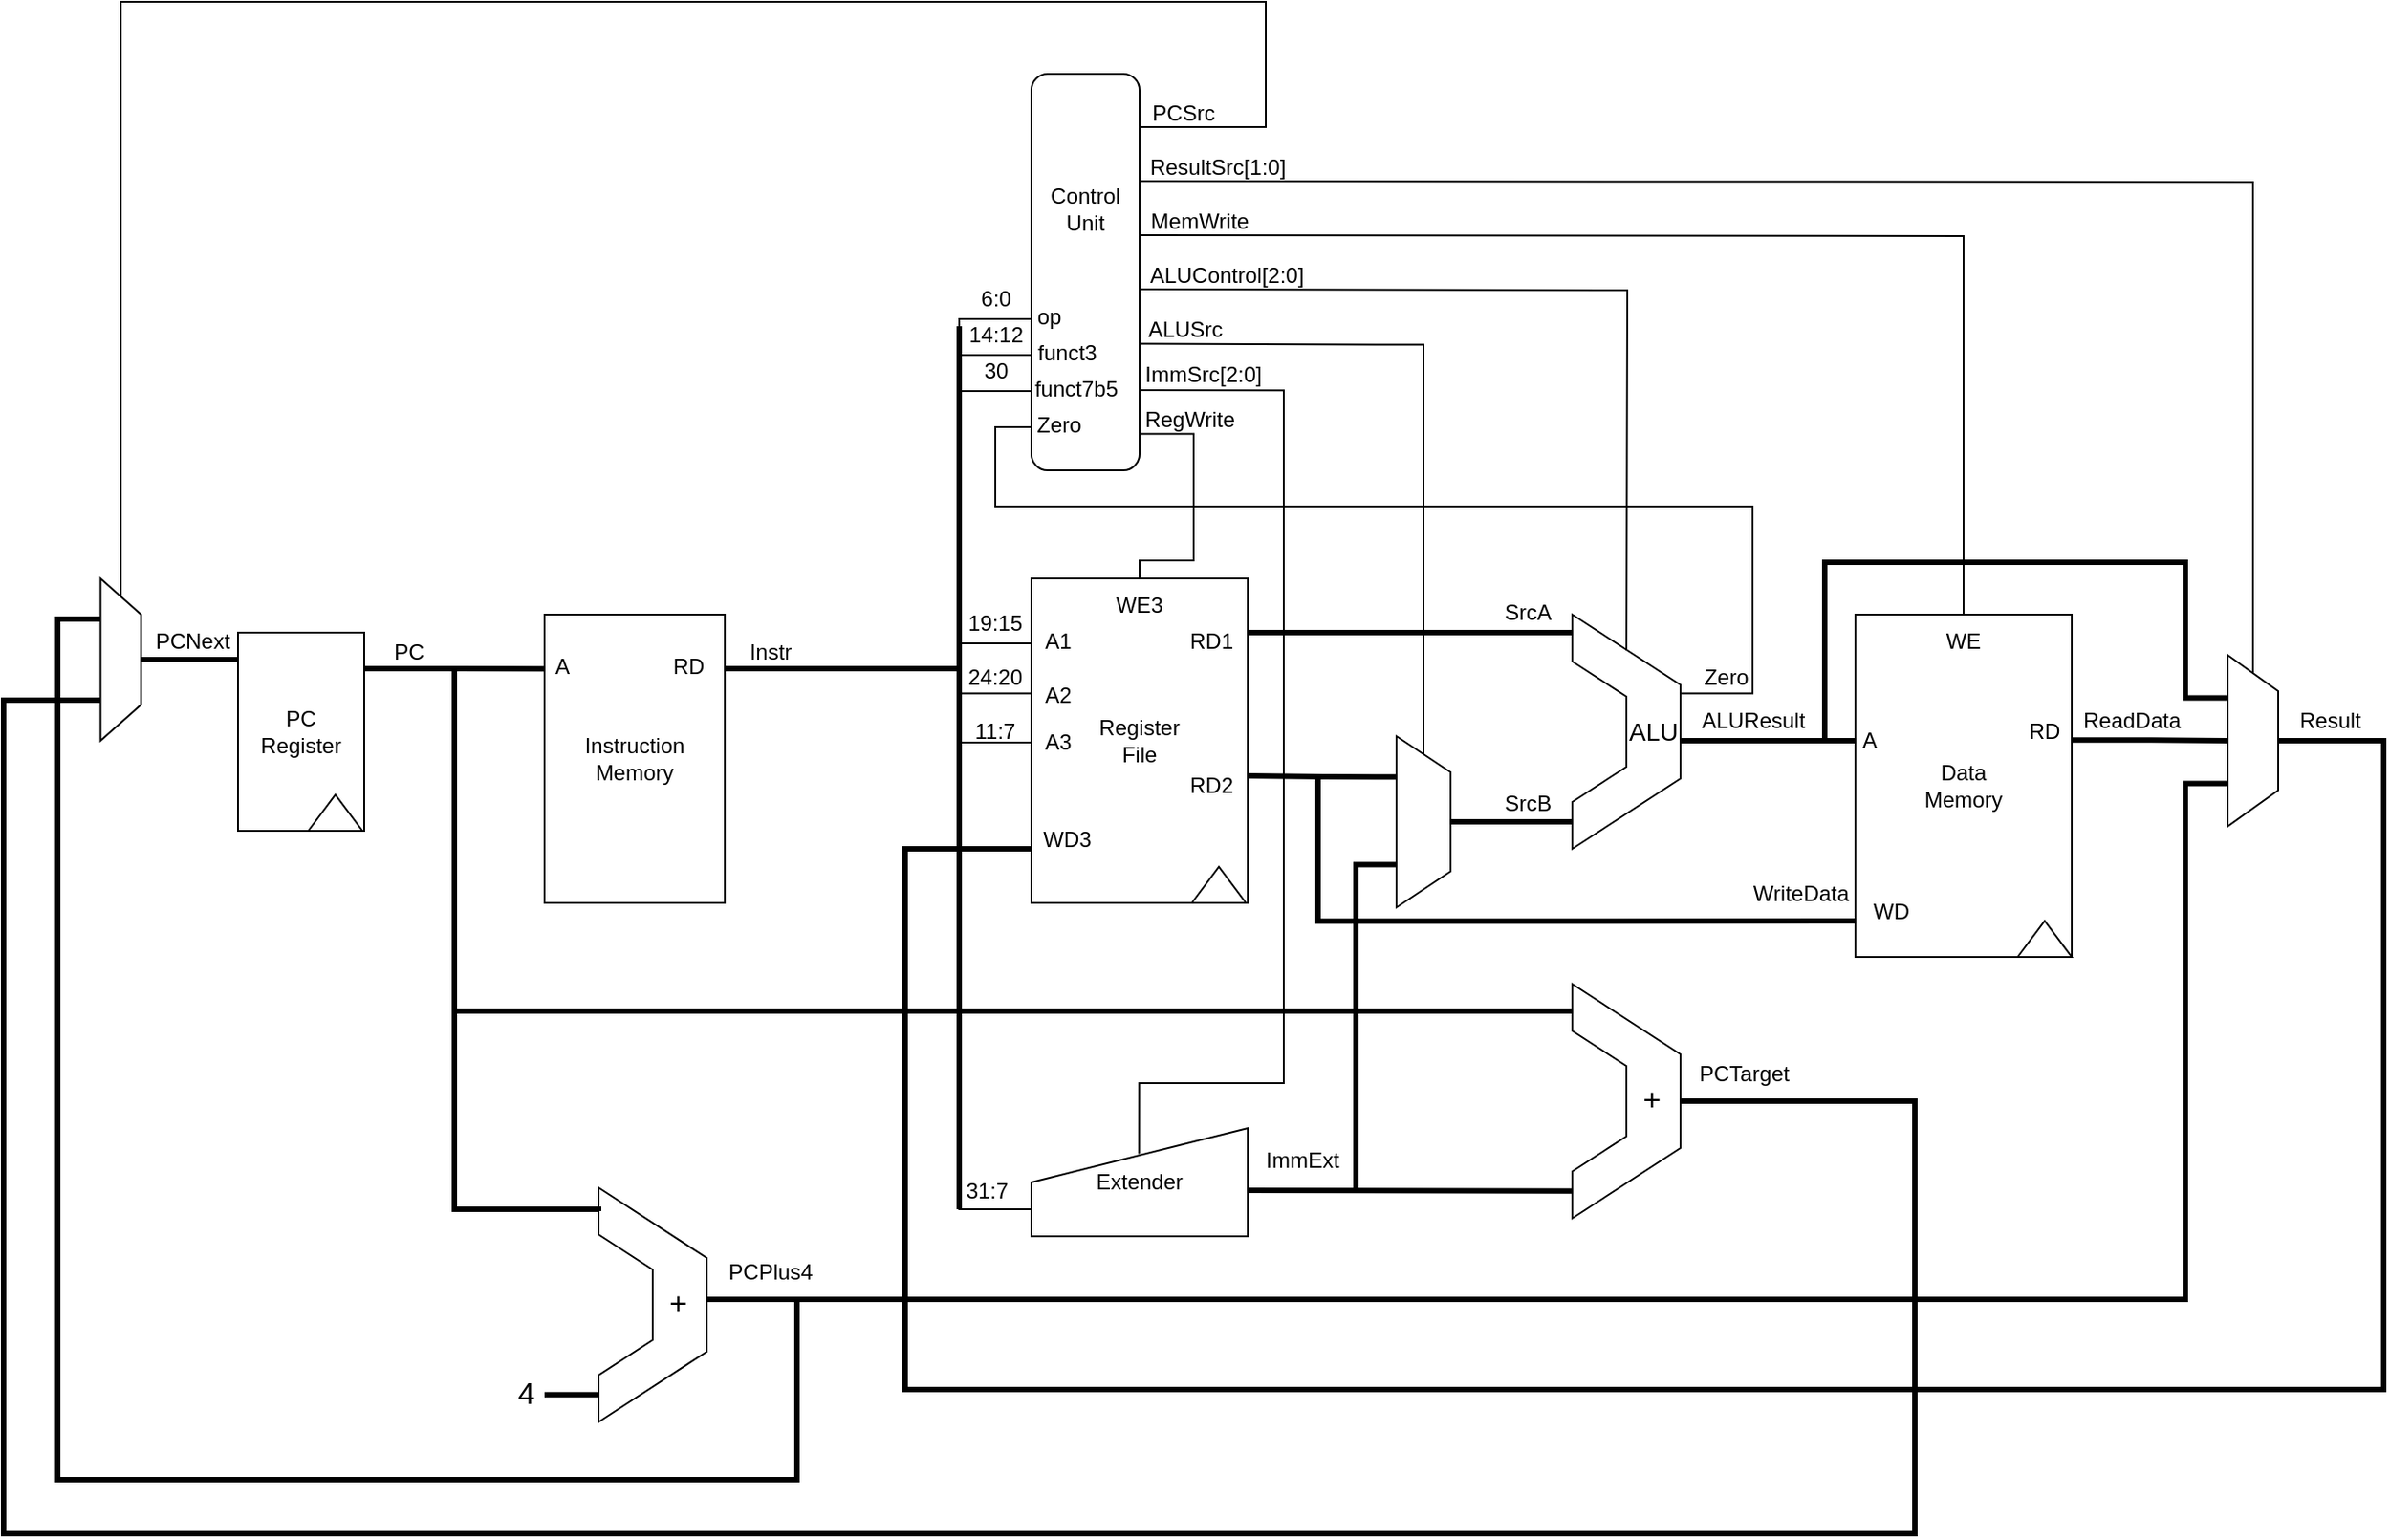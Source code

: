 <mxfile version="22.1.18" type="device">
  <diagram name="Page-1" id="-d8JDkyyJbdP6G4lQLtd">
    <mxGraphModel dx="3561" dy="2549" grid="1" gridSize="10" guides="1" tooltips="1" connect="1" arrows="1" fold="1" page="1" pageScale="1" pageWidth="827" pageHeight="1169" math="0" shadow="0">
      <root>
        <mxCell id="0" />
        <mxCell id="1" parent="0" />
        <mxCell id="pqKyCdqcijLwKparUM79-2" value="Instruction&lt;br style=&quot;border-color: var(--border-color);&quot;&gt;Memory" style="rounded=0;whiteSpace=wrap;html=1;movable=1;resizable=1;rotatable=1;deletable=1;editable=1;locked=0;connectable=1;" parent="1" vertex="1">
          <mxGeometry x="120" y="250" width="100" height="160" as="geometry" />
        </mxCell>
        <mxCell id="pqKyCdqcijLwKparUM79-3" value="Register&lt;br&gt;File" style="rounded=0;whiteSpace=wrap;html=1;" parent="1" vertex="1">
          <mxGeometry x="390" y="230" width="120" height="180" as="geometry" />
        </mxCell>
        <mxCell id="pqKyCdqcijLwKparUM79-6" value="Extender" style="shape=manualInput;whiteSpace=wrap;html=1;" parent="1" vertex="1">
          <mxGeometry x="390" y="535" width="120" height="60" as="geometry" />
        </mxCell>
        <mxCell id="pqKyCdqcijLwKparUM79-14" value="&lt;font style=&quot;font-size: 17px;&quot;&gt;&amp;nbsp; &amp;nbsp; &amp;nbsp; +&lt;/font&gt;" style="shape=stencil(tZXRjoIwEEW/pq+bQsPq6wb1PyqOS2NtSdvV3b93oGCs0I0IJISkc7mHIb1DCcttySsgKS0J25A0TSjFO66vT2tuKyicL164EXwvwSvWGX2Cqzi4liFUCUa4WmVbQr/wmfpieaGVQojQygbKg44wLhR66a+Hta//C1YV8s/gwLRNNtXd68yPbAFqskSnIbPre95OZ6KGvSaL7NQ81ORNJsuxEgsxy/e8OH0b/aMOfVdUO2oDA8JdFlL6AYt9YMXruesJnXzWF/h/moawnVsK9eC+/wxaP5sKWI0FPGWMTvOvx9qz0P+ZTfOzsf7Q/sL+FVLbaHKwHgkPHguDmWs8vcQ2VX+ONIUb);whiteSpace=wrap;html=1;" parent="1" vertex="1">
          <mxGeometry x="150" y="568" width="60" height="130" as="geometry" />
        </mxCell>
        <mxCell id="pqKyCdqcijLwKparUM79-19" value="" style="group" parent="1" vertex="1" connectable="0">
          <mxGeometry x="-50" y="260" width="70" height="120" as="geometry" />
        </mxCell>
        <mxCell id="pqKyCdqcijLwKparUM79-4" value="PC&lt;br&gt;Register" style="rounded=0;whiteSpace=wrap;html=1;movable=1;resizable=1;rotatable=1;deletable=1;editable=1;locked=0;connectable=1;" parent="pqKyCdqcijLwKparUM79-19" vertex="1">
          <mxGeometry width="70" height="110" as="geometry" />
        </mxCell>
        <mxCell id="6ZzgKOErrP5oYCzK0KQO-4" value="" style="triangle;whiteSpace=wrap;html=1;rotation=-90;" parent="pqKyCdqcijLwKparUM79-19" vertex="1">
          <mxGeometry x="44" y="85" width="20" height="30" as="geometry" />
        </mxCell>
        <mxCell id="pqKyCdqcijLwKparUM79-21" value="" style="edgeStyle=segmentEdgeStyle;endArrow=none;html=1;curved=0;rounded=0;endSize=8;startSize=8;endFill=0;strokeWidth=3;entryX=0;entryY=0.1;entryDx=0;entryDy=0;entryPerimeter=0;" parent="1" target="pqKyCdqcijLwKparUM79-14" edge="1">
          <mxGeometry width="50" height="50" relative="1" as="geometry">
            <mxPoint x="20" y="280" as="sourcePoint" />
            <mxPoint x="140" y="460" as="targetPoint" />
            <Array as="points">
              <mxPoint x="20" y="280" />
              <mxPoint x="70" y="280" />
              <mxPoint x="70" y="580" />
              <mxPoint x="150" y="580" />
            </Array>
          </mxGeometry>
        </mxCell>
        <mxCell id="pqKyCdqcijLwKparUM79-23" value="&lt;font style=&quot;font-size: 17px;&quot;&gt;4&lt;/font&gt;" style="text;html=1;strokeColor=none;fillColor=none;align=center;verticalAlign=middle;whiteSpace=wrap;rounded=0;" parent="1" vertex="1">
          <mxGeometry x="80" y="668" width="60" height="30" as="geometry" />
        </mxCell>
        <mxCell id="pqKyCdqcijLwKparUM79-25" value="" style="edgeStyle=segmentEdgeStyle;endArrow=none;html=1;curved=0;rounded=0;endSize=8;startSize=8;endFill=0;strokeWidth=3;" parent="1" edge="1">
          <mxGeometry width="50" height="50" relative="1" as="geometry">
            <mxPoint x="120" y="682.86" as="sourcePoint" />
            <mxPoint x="150" y="682.86" as="targetPoint" />
            <Array as="points">
              <mxPoint x="150" y="682.86" />
            </Array>
          </mxGeometry>
        </mxCell>
        <mxCell id="pqKyCdqcijLwKparUM79-26" value="&lt;font style=&quot;font-size: 17px;&quot;&gt;&amp;nbsp; &amp;nbsp; &amp;nbsp; +&lt;/font&gt;" style="shape=stencil(tZXRjoIwEEW/pq+bQsPq6wb1PyqOS2NtSdvV3b93oGCs0I0IJISkc7mHIb1DCcttySsgKS0J25A0TSjFO66vT2tuKyicL164EXwvwSvWGX2Cqzi4liFUCUa4WmVbQr/wmfpieaGVQojQygbKg44wLhR66a+Hta//C1YV8s/gwLRNNtXd68yPbAFqskSnIbPre95OZ6KGvSaL7NQ81ORNJsuxEgsxy/e8OH0b/aMOfVdUO2oDA8JdFlL6AYt9YMXruesJnXzWF/h/moawnVsK9eC+/wxaP5sKWI0FPGWMTvOvx9qz0P+ZTfOzsf7Q/sL+FVLbaHKwHgkPHguDmWs8vcQ2VX+ONIUb);whiteSpace=wrap;html=1;" parent="1" vertex="1">
          <mxGeometry x="690" y="455" width="60" height="130" as="geometry" />
        </mxCell>
        <mxCell id="pqKyCdqcijLwKparUM79-27" value="" style="edgeStyle=segmentEdgeStyle;endArrow=none;html=1;curved=0;rounded=0;endSize=8;startSize=8;endFill=0;strokeWidth=3;exitX=1.003;exitY=0.575;exitDx=0;exitDy=0;exitPerimeter=0;" parent="1" source="pqKyCdqcijLwKparUM79-6" edge="1">
          <mxGeometry width="50" height="50" relative="1" as="geometry">
            <mxPoint x="660" y="569.86" as="sourcePoint" />
            <mxPoint x="690" y="569.86" as="targetPoint" />
            <Array as="points">
              <mxPoint x="690" y="570" />
            </Array>
          </mxGeometry>
        </mxCell>
        <mxCell id="pqKyCdqcijLwKparUM79-28" value="" style="html=1;rounded=0;edgeStyle=orthogonalEdgeStyle;strokeWidth=3;endArrow=none;endFill=0;" parent="1" edge="1">
          <mxGeometry width="100" relative="1" as="geometry">
            <mxPoint x="70" y="470" as="sourcePoint" />
            <mxPoint x="690" y="470" as="targetPoint" />
            <Array as="points">
              <mxPoint x="688" y="470" />
            </Array>
          </mxGeometry>
        </mxCell>
        <mxCell id="pqKyCdqcijLwKparUM79-29" value="ImmExt" style="text;html=1;align=center;verticalAlign=middle;resizable=0;points=[];autosize=1;strokeColor=none;fillColor=none;" parent="1" vertex="1">
          <mxGeometry x="510" y="538" width="60" height="30" as="geometry" />
        </mxCell>
        <mxCell id="pqKyCdqcijLwKparUM79-32" value="" style="edgeStyle=orthogonalEdgeStyle;rounded=0;orthogonalLoop=1;jettySize=auto;html=1;entryX=0;entryY=0.136;entryDx=0;entryDy=0;entryPerimeter=0;strokeWidth=3;endArrow=none;endFill=0;" parent="1" source="pqKyCdqcijLwKparUM79-31" target="pqKyCdqcijLwKparUM79-4" edge="1">
          <mxGeometry relative="1" as="geometry">
            <mxPoint x="-90" y="275" as="targetPoint" />
          </mxGeometry>
        </mxCell>
        <mxCell id="pqKyCdqcijLwKparUM79-31" value="" style="shape=trapezoid;perimeter=trapezoidPerimeter;whiteSpace=wrap;html=1;fixedSize=1;rotation=90;" parent="1" vertex="1">
          <mxGeometry x="-160" y="263.75" width="90" height="22.5" as="geometry" />
        </mxCell>
        <mxCell id="pqKyCdqcijLwKparUM79-33" value="" style="edgeStyle=segmentEdgeStyle;endArrow=none;html=1;curved=0;rounded=0;endSize=8;startSize=8;entryX=0.25;entryY=1;entryDx=0;entryDy=0;strokeWidth=3;endFill=0;" parent="1" source="pqKyCdqcijLwKparUM79-14" target="pqKyCdqcijLwKparUM79-31" edge="1">
          <mxGeometry width="50" height="50" relative="1" as="geometry">
            <mxPoint x="210" y="568" as="sourcePoint" />
            <mxPoint x="-220" y="420" as="targetPoint" />
            <Array as="points">
              <mxPoint x="260" y="630" />
              <mxPoint x="260" y="730" />
              <mxPoint x="-150" y="730" />
              <mxPoint x="-150" y="253" />
            </Array>
          </mxGeometry>
        </mxCell>
        <mxCell id="pqKyCdqcijLwKparUM79-34" value="" style="edgeStyle=segmentEdgeStyle;endArrow=none;html=1;curved=0;rounded=0;endSize=8;startSize=8;entryX=0.75;entryY=1;entryDx=0;entryDy=0;exitX=1;exitY=0.5;exitDx=0;exitDy=0;strokeWidth=3;endFill=0;" parent="1" source="pqKyCdqcijLwKparUM79-26" target="pqKyCdqcijLwKparUM79-31" edge="1">
          <mxGeometry width="50" height="50" relative="1" as="geometry">
            <mxPoint x="-240" y="700" as="sourcePoint" />
            <mxPoint x="-340" y="350" as="targetPoint" />
            <Array as="points">
              <mxPoint x="880" y="520" />
              <mxPoint x="880" y="760" />
              <mxPoint x="-180" y="760" />
              <mxPoint x="-180" y="298" />
            </Array>
          </mxGeometry>
        </mxCell>
        <mxCell id="pqKyCdqcijLwKparUM79-35" value="PCPlus4" style="text;html=1;align=center;verticalAlign=middle;resizable=0;points=[];autosize=1;strokeColor=none;fillColor=none;" parent="1" vertex="1">
          <mxGeometry x="210" y="600" width="70" height="30" as="geometry" />
        </mxCell>
        <mxCell id="pqKyCdqcijLwKparUM79-36" value="PCTarget" style="text;html=1;align=center;verticalAlign=middle;resizable=0;points=[];autosize=1;strokeColor=none;fillColor=none;" parent="1" vertex="1">
          <mxGeometry x="750" y="490" width="70" height="30" as="geometry" />
        </mxCell>
        <mxCell id="pqKyCdqcijLwKparUM79-37" value="&lt;font style=&quot;font-size: 14px;&quot;&gt;&amp;nbsp; &amp;nbsp; &amp;nbsp; &amp;nbsp; ALU&lt;/font&gt;" style="shape=stencil(tZXRjoIwEEW/pq+bQsPq6wb1PyqOS2NtSdvV3b93oGCs0I0IJISkc7mHIb1DCcttySsgKS0J25A0TSjFO66vT2tuKyicL164EXwvwSvWGX2Cqzi4liFUCUa4WmVbQr/wmfpieaGVQojQygbKg44wLhR66a+Hta//C1YV8s/gwLRNNtXd68yPbAFqskSnIbPre95OZ6KGvSaL7NQ81ORNJsuxEgsxy/e8OH0b/aMOfVdUO2oDA8JdFlL6AYt9YMXruesJnXzWF/h/moawnVsK9eC+/wxaP5sKWI0FPGWMTvOvx9qz0P+ZTfOzsf7Q/sL+FVLbaHKwHgkPHguDmWs8vcQ2VX+ONIUb);whiteSpace=wrap;html=1;movable=0;resizable=0;rotatable=0;deletable=0;editable=0;locked=1;connectable=0;" parent="1" vertex="1">
          <mxGeometry x="690" y="250" width="60" height="130" as="geometry" />
        </mxCell>
        <mxCell id="pqKyCdqcijLwKparUM79-38" value="" style="edgeStyle=segmentEdgeStyle;endArrow=none;html=1;curved=0;rounded=0;entryX=0;entryY=0.077;entryDx=0;entryDy=0;entryPerimeter=0;endFill=0;strokeWidth=3;" parent="1" target="pqKyCdqcijLwKparUM79-37" edge="1">
          <mxGeometry width="50" height="50" relative="1" as="geometry">
            <mxPoint x="510" y="260" as="sourcePoint" />
            <mxPoint x="680" y="260" as="targetPoint" />
          </mxGeometry>
        </mxCell>
        <mxCell id="pqKyCdqcijLwKparUM79-39" value="" style="shape=trapezoid;perimeter=trapezoidPerimeter;whiteSpace=wrap;html=1;fixedSize=1;rotation=90;" parent="1" vertex="1">
          <mxGeometry x="560" y="350" width="95" height="30" as="geometry" />
        </mxCell>
        <mxCell id="pqKyCdqcijLwKparUM79-41" value="" style="endArrow=none;html=1;rounded=0;edgeStyle=orthogonalEdgeStyle;entryX=0.238;entryY=1.014;entryDx=0;entryDy=0;entryPerimeter=0;endFill=0;strokeWidth=3;" parent="1" target="pqKyCdqcijLwKparUM79-39" edge="1">
          <mxGeometry width="50" height="50" relative="1" as="geometry">
            <mxPoint x="510" y="339.5" as="sourcePoint" />
            <mxPoint x="620" y="340" as="targetPoint" />
          </mxGeometry>
        </mxCell>
        <mxCell id="pqKyCdqcijLwKparUM79-43" value="" style="endArrow=none;html=1;rounded=0;edgeStyle=orthogonalEdgeStyle;exitX=0.5;exitY=0;exitDx=0;exitDy=0;strokeWidth=3;endFill=0;" parent="1" source="pqKyCdqcijLwKparUM79-39" edge="1">
          <mxGeometry width="50" height="50" relative="1" as="geometry">
            <mxPoint x="630" y="369.5" as="sourcePoint" />
            <mxPoint x="690" y="365" as="targetPoint" />
            <Array as="points">
              <mxPoint x="690" y="365" />
            </Array>
          </mxGeometry>
        </mxCell>
        <mxCell id="pqKyCdqcijLwKparUM79-44" value="SrcB" style="text;html=1;align=center;verticalAlign=middle;resizable=0;points=[];autosize=1;strokeColor=none;fillColor=none;" parent="1" vertex="1">
          <mxGeometry x="640" y="340" width="50" height="30" as="geometry" />
        </mxCell>
        <mxCell id="pqKyCdqcijLwKparUM79-45" value="SrcA" style="text;html=1;align=center;verticalAlign=middle;resizable=0;points=[];autosize=1;strokeColor=none;fillColor=none;" parent="1" vertex="1">
          <mxGeometry x="640" y="233.75" width="50" height="30" as="geometry" />
        </mxCell>
        <mxCell id="pqKyCdqcijLwKparUM79-46" value="Data&lt;br&gt;Memory" style="rounded=0;whiteSpace=wrap;html=1;" parent="1" vertex="1">
          <mxGeometry x="847" y="250" width="120" height="190" as="geometry" />
        </mxCell>
        <mxCell id="pqKyCdqcijLwKparUM79-48" value="" style="endArrow=none;html=1;rounded=0;edgeStyle=orthogonalEdgeStyle;entryX=0;entryY=0.895;entryDx=0;entryDy=0;entryPerimeter=0;strokeWidth=3;endFill=0;" parent="1" target="pqKyCdqcijLwKparUM79-46" edge="1">
          <mxGeometry width="50" height="50" relative="1" as="geometry">
            <mxPoint x="560" y="340" as="sourcePoint" />
            <mxPoint x="870" y="420" as="targetPoint" />
            <Array as="points">
              <mxPoint x="549" y="420" />
            </Array>
          </mxGeometry>
        </mxCell>
        <mxCell id="pqKyCdqcijLwKparUM79-49" value="WriteData" style="text;html=1;strokeColor=none;fillColor=none;align=center;verticalAlign=middle;whiteSpace=wrap;rounded=0;" parent="1" vertex="1">
          <mxGeometry x="787" y="390" width="60" height="30" as="geometry" />
        </mxCell>
        <mxCell id="pqKyCdqcijLwKparUM79-50" value="" style="endArrow=none;html=1;rounded=0;edgeStyle=orthogonalEdgeStyle;entryX=0.75;entryY=1;entryDx=0;entryDy=0;strokeWidth=3;endFill=0;" parent="1" target="pqKyCdqcijLwKparUM79-39" edge="1">
          <mxGeometry width="50" height="50" relative="1" as="geometry">
            <mxPoint x="570" y="570" as="sourcePoint" />
            <mxPoint x="570" y="390" as="targetPoint" />
            <Array as="points">
              <mxPoint x="570" y="389" />
            </Array>
          </mxGeometry>
        </mxCell>
        <mxCell id="pqKyCdqcijLwKparUM79-51" value="WD" style="text;html=1;strokeColor=none;fillColor=none;align=center;verticalAlign=middle;whiteSpace=wrap;rounded=0;" parent="1" vertex="1">
          <mxGeometry x="847" y="400" width="40" height="30" as="geometry" />
        </mxCell>
        <mxCell id="pqKyCdqcijLwKparUM79-52" value="" style="endArrow=none;html=1;rounded=0;edgeStyle=orthogonalEdgeStyle;strokeWidth=3;endFill=0;" parent="1" edge="1">
          <mxGeometry width="50" height="50" relative="1" as="geometry">
            <mxPoint x="750" y="320" as="sourcePoint" />
            <mxPoint x="847" y="320" as="targetPoint" />
            <Array as="points">
              <mxPoint x="840" y="320" />
              <mxPoint x="840" y="320" />
            </Array>
          </mxGeometry>
        </mxCell>
        <mxCell id="pqKyCdqcijLwKparUM79-53" value="ALUResult" style="text;html=1;align=center;verticalAlign=middle;resizable=0;points=[];autosize=1;strokeColor=none;fillColor=none;" parent="1" vertex="1">
          <mxGeometry x="750" y="293.75" width="80" height="30" as="geometry" />
        </mxCell>
        <mxCell id="pqKyCdqcijLwKparUM79-54" value="A" style="text;html=1;strokeColor=none;fillColor=none;align=center;verticalAlign=middle;whiteSpace=wrap;rounded=0;" parent="1" vertex="1">
          <mxGeometry x="840" y="305" width="30" height="30" as="geometry" />
        </mxCell>
        <mxCell id="pqKyCdqcijLwKparUM79-55" value="" style="triangle;whiteSpace=wrap;html=1;rotation=-90;" parent="1" vertex="1">
          <mxGeometry x="942" y="415" width="20" height="30" as="geometry" />
        </mxCell>
        <mxCell id="pqKyCdqcijLwKparUM79-56" value="" style="triangle;whiteSpace=wrap;html=1;rotation=-90;" parent="1" vertex="1">
          <mxGeometry x="484" y="385" width="20" height="30" as="geometry" />
        </mxCell>
        <mxCell id="pqKyCdqcijLwKparUM79-57" value="WE" style="text;html=1;strokeColor=none;fillColor=none;align=center;verticalAlign=middle;whiteSpace=wrap;rounded=0;" parent="1" vertex="1">
          <mxGeometry x="877" y="250" width="60" height="30" as="geometry" />
        </mxCell>
        <mxCell id="pqKyCdqcijLwKparUM79-58" value="RD" style="text;html=1;strokeColor=none;fillColor=none;align=center;verticalAlign=middle;whiteSpace=wrap;rounded=0;" parent="1" vertex="1">
          <mxGeometry x="937" y="300" width="30" height="30" as="geometry" />
        </mxCell>
        <mxCell id="pqKyCdqcijLwKparUM79-59" value="" style="shape=trapezoid;perimeter=trapezoidPerimeter;whiteSpace=wrap;html=1;fixedSize=1;rotation=90;" parent="1" vertex="1">
          <mxGeometry x="1020" y="306" width="95" height="28" as="geometry" />
        </mxCell>
        <mxCell id="pqKyCdqcijLwKparUM79-60" value="" style="endArrow=none;html=1;rounded=0;edgeStyle=orthogonalEdgeStyle;exitX=0.5;exitY=0;exitDx=0;exitDy=0;strokeWidth=3;endFill=0;" parent="1" source="pqKyCdqcijLwKparUM79-59" edge="1">
          <mxGeometry width="50" height="50" relative="1" as="geometry">
            <mxPoint x="1127.004" y="320.28" as="sourcePoint" />
            <mxPoint x="390" y="380" as="targetPoint" />
            <Array as="points">
              <mxPoint x="1140" y="320" />
              <mxPoint x="1140" y="680" />
              <mxPoint x="320" y="680" />
              <mxPoint x="320" y="380" />
            </Array>
          </mxGeometry>
        </mxCell>
        <mxCell id="pqKyCdqcijLwKparUM79-61" value="WD3" style="text;html=1;strokeColor=none;fillColor=none;align=center;verticalAlign=middle;whiteSpace=wrap;rounded=0;" parent="1" vertex="1">
          <mxGeometry x="380" y="360" width="60" height="30" as="geometry" />
        </mxCell>
        <mxCell id="pqKyCdqcijLwKparUM79-62" value="Result" style="text;html=1;align=center;verticalAlign=middle;resizable=0;points=[];autosize=1;strokeColor=none;fillColor=none;" parent="1" vertex="1">
          <mxGeometry x="1080" y="293.75" width="60" height="30" as="geometry" />
        </mxCell>
        <mxCell id="pqKyCdqcijLwKparUM79-63" value="RD1" style="text;html=1;strokeColor=none;fillColor=none;align=center;verticalAlign=middle;whiteSpace=wrap;rounded=0;" parent="1" vertex="1">
          <mxGeometry x="465" y="250" width="50" height="30" as="geometry" />
        </mxCell>
        <mxCell id="pqKyCdqcijLwKparUM79-64" value="RD2" style="text;html=1;strokeColor=none;fillColor=none;align=center;verticalAlign=middle;whiteSpace=wrap;rounded=0;" parent="1" vertex="1">
          <mxGeometry x="465" y="330" width="50" height="30" as="geometry" />
        </mxCell>
        <mxCell id="pqKyCdqcijLwKparUM79-65" value="WE3" style="text;html=1;strokeColor=none;fillColor=none;align=center;verticalAlign=middle;whiteSpace=wrap;rounded=0;" parent="1" vertex="1">
          <mxGeometry x="420" y="230" width="60" height="30" as="geometry" />
        </mxCell>
        <mxCell id="pqKyCdqcijLwKparUM79-66" value="" style="endArrow=none;html=1;rounded=0;edgeStyle=orthogonalEdgeStyle;entryX=0;entryY=0.188;entryDx=0;entryDy=0;entryPerimeter=0;strokeWidth=3;endFill=0;" parent="1" target="pqKyCdqcijLwKparUM79-2" edge="1">
          <mxGeometry width="50" height="50" relative="1" as="geometry">
            <mxPoint x="70" y="280" as="sourcePoint" />
            <mxPoint x="120.0" y="230" as="targetPoint" />
            <Array as="points">
              <mxPoint x="120" y="280" />
            </Array>
          </mxGeometry>
        </mxCell>
        <mxCell id="pqKyCdqcijLwKparUM79-67" value="A" style="text;html=1;strokeColor=none;fillColor=none;align=center;verticalAlign=middle;whiteSpace=wrap;rounded=0;" parent="1" vertex="1">
          <mxGeometry x="120" y="263.75" width="20" height="30" as="geometry" />
        </mxCell>
        <mxCell id="pqKyCdqcijLwKparUM79-70" value="RD" style="text;html=1;strokeColor=none;fillColor=none;align=center;verticalAlign=middle;whiteSpace=wrap;rounded=0;" parent="1" vertex="1">
          <mxGeometry x="180" y="263.75" width="40" height="30" as="geometry" />
        </mxCell>
        <mxCell id="pqKyCdqcijLwKparUM79-71" value="" style="endArrow=none;html=1;rounded=0;edgeStyle=orthogonalEdgeStyle;strokeWidth=3;endFill=0;" parent="1" edge="1">
          <mxGeometry width="50" height="50" relative="1" as="geometry">
            <mxPoint x="220" y="280" as="sourcePoint" />
            <mxPoint x="350" y="580" as="targetPoint" />
            <Array as="points">
              <mxPoint x="220" y="280" />
            </Array>
          </mxGeometry>
        </mxCell>
        <mxCell id="pqKyCdqcijLwKparUM79-72" value="Instr" style="text;html=1;align=center;verticalAlign=middle;resizable=0;points=[];autosize=1;strokeColor=none;fillColor=none;" parent="1" vertex="1">
          <mxGeometry x="220" y="256.25" width="50" height="30" as="geometry" />
        </mxCell>
        <mxCell id="pqKyCdqcijLwKparUM79-73" value="" style="endArrow=none;html=1;rounded=0;edgeStyle=orthogonalEdgeStyle;endFill=0;entryX=0;entryY=0.75;entryDx=0;entryDy=0;" parent="1" target="pqKyCdqcijLwKparUM79-6" edge="1">
          <mxGeometry width="50" height="50" relative="1" as="geometry">
            <mxPoint x="350" y="578" as="sourcePoint" />
            <mxPoint x="390" y="578" as="targetPoint" />
            <Array as="points">
              <mxPoint x="350" y="580" />
            </Array>
          </mxGeometry>
        </mxCell>
        <mxCell id="pqKyCdqcijLwKparUM79-74" value="31:7" style="text;html=1;align=center;verticalAlign=middle;resizable=0;points=[];autosize=1;strokeColor=none;fillColor=none;" parent="1" vertex="1">
          <mxGeometry x="340" y="555" width="50" height="30" as="geometry" />
        </mxCell>
        <mxCell id="pqKyCdqcijLwKparUM79-76" value="" style="endArrow=none;html=1;rounded=0;edgeStyle=orthogonalEdgeStyle;entryX=0.75;entryY=1;entryDx=0;entryDy=0;strokeWidth=3;endFill=0;" parent="1" target="pqKyCdqcijLwKparUM79-59" edge="1">
          <mxGeometry width="50" height="50" relative="1" as="geometry">
            <mxPoint x="260" y="630" as="sourcePoint" />
            <mxPoint x="1010" y="460" as="targetPoint" />
            <Array as="points">
              <mxPoint x="1030" y="630" />
              <mxPoint x="1030" y="344" />
            </Array>
          </mxGeometry>
        </mxCell>
        <mxCell id="6ZzgKOErrP5oYCzK0KQO-1" value="" style="endArrow=none;html=1;rounded=0;edgeStyle=orthogonalEdgeStyle;entryX=0.5;entryY=1;entryDx=0;entryDy=0;strokeWidth=3;endFill=0;" parent="1" target="pqKyCdqcijLwKparUM79-59" edge="1">
          <mxGeometry width="50" height="50" relative="1" as="geometry">
            <mxPoint x="967" y="319.62" as="sourcePoint" />
            <mxPoint x="1050" y="319.87" as="targetPoint" />
            <Array as="points">
              <mxPoint x="1011" y="320" />
            </Array>
          </mxGeometry>
        </mxCell>
        <mxCell id="6ZzgKOErrP5oYCzK0KQO-2" value="ReadData" style="text;html=1;align=center;verticalAlign=middle;resizable=0;points=[];autosize=1;strokeColor=none;fillColor=none;" parent="1" vertex="1">
          <mxGeometry x="960" y="293.75" width="80" height="30" as="geometry" />
        </mxCell>
        <mxCell id="6ZzgKOErrP5oYCzK0KQO-3" value="" style="endArrow=none;html=1;rounded=0;edgeStyle=orthogonalEdgeStyle;entryX=0.25;entryY=1;entryDx=0;entryDy=0;strokeWidth=3;endFill=0;" parent="1" target="pqKyCdqcijLwKparUM79-59" edge="1">
          <mxGeometry width="50" height="50" relative="1" as="geometry">
            <mxPoint x="830" y="320" as="sourcePoint" />
            <mxPoint x="1020" y="290" as="targetPoint" />
            <Array as="points">
              <mxPoint x="1030" y="221" />
              <mxPoint x="1030" y="296" />
            </Array>
          </mxGeometry>
        </mxCell>
        <mxCell id="pqKyCdqcijLwKparUM79-15" value="PC" style="text;html=1;strokeColor=none;fillColor=none;align=center;verticalAlign=middle;whiteSpace=wrap;rounded=0;movable=1;resizable=1;rotatable=1;deletable=1;editable=1;locked=0;connectable=1;" parent="1" vertex="1">
          <mxGeometry x="30" y="256.25" width="30" height="30" as="geometry" />
        </mxCell>
        <mxCell id="pqKyCdqcijLwKparUM79-16" value="PCNext" style="text;html=1;strokeColor=none;fillColor=none;align=center;verticalAlign=middle;whiteSpace=wrap;rounded=0;movable=1;resizable=1;rotatable=1;deletable=1;editable=1;locked=0;connectable=1;" parent="1" vertex="1">
          <mxGeometry x="-90" y="250" width="30" height="30" as="geometry" />
        </mxCell>
        <mxCell id="6ZzgKOErrP5oYCzK0KQO-6" value="" style="endArrow=none;html=1;rounded=0;edgeStyle=orthogonalEdgeStyle;endFill=0;entryX=0;entryY=0.75;entryDx=0;entryDy=0;" parent="1" edge="1">
          <mxGeometry width="50" height="50" relative="1" as="geometry">
            <mxPoint x="350" y="291.75" as="sourcePoint" />
            <mxPoint x="390" y="293.75" as="targetPoint" />
            <Array as="points">
              <mxPoint x="350" y="293.75" />
            </Array>
          </mxGeometry>
        </mxCell>
        <mxCell id="6ZzgKOErrP5oYCzK0KQO-7" value="" style="endArrow=none;html=1;rounded=0;edgeStyle=orthogonalEdgeStyle;endFill=0;entryX=0;entryY=0.75;entryDx=0;entryDy=0;" parent="1" edge="1">
          <mxGeometry width="50" height="50" relative="1" as="geometry">
            <mxPoint x="350" y="319" as="sourcePoint" />
            <mxPoint x="390" y="321" as="targetPoint" />
            <Array as="points">
              <mxPoint x="350" y="321" />
            </Array>
          </mxGeometry>
        </mxCell>
        <mxCell id="6ZzgKOErrP5oYCzK0KQO-8" value="" style="endArrow=none;html=1;rounded=0;edgeStyle=orthogonalEdgeStyle;endFill=0;entryX=0;entryY=0.75;entryDx=0;entryDy=0;" parent="1" edge="1">
          <mxGeometry width="50" height="50" relative="1" as="geometry">
            <mxPoint x="350" y="264" as="sourcePoint" />
            <mxPoint x="390" y="266" as="targetPoint" />
            <Array as="points">
              <mxPoint x="350" y="266" />
            </Array>
          </mxGeometry>
        </mxCell>
        <mxCell id="6ZzgKOErrP5oYCzK0KQO-9" value="A1" style="text;html=1;strokeColor=none;fillColor=none;align=center;verticalAlign=middle;whiteSpace=wrap;rounded=0;" parent="1" vertex="1">
          <mxGeometry x="390" y="250" width="30" height="30" as="geometry" />
        </mxCell>
        <mxCell id="6ZzgKOErrP5oYCzK0KQO-10" value="A2" style="text;html=1;strokeColor=none;fillColor=none;align=center;verticalAlign=middle;whiteSpace=wrap;rounded=0;" parent="1" vertex="1">
          <mxGeometry x="390" y="280" width="30" height="30" as="geometry" />
        </mxCell>
        <mxCell id="6ZzgKOErrP5oYCzK0KQO-11" value="A3" style="text;html=1;strokeColor=none;fillColor=none;align=center;verticalAlign=middle;whiteSpace=wrap;rounded=0;" parent="1" vertex="1">
          <mxGeometry x="390" y="306" width="30" height="30" as="geometry" />
        </mxCell>
        <mxCell id="6ZzgKOErrP5oYCzK0KQO-12" value="19:15" style="text;html=1;strokeColor=none;fillColor=none;align=center;verticalAlign=middle;whiteSpace=wrap;rounded=0;" parent="1" vertex="1">
          <mxGeometry x="340" y="240" width="60" height="30" as="geometry" />
        </mxCell>
        <mxCell id="6ZzgKOErrP5oYCzK0KQO-13" value="24:20" style="text;html=1;strokeColor=none;fillColor=none;align=center;verticalAlign=middle;whiteSpace=wrap;rounded=0;" parent="1" vertex="1">
          <mxGeometry x="340" y="270" width="60" height="30" as="geometry" />
        </mxCell>
        <mxCell id="6ZzgKOErrP5oYCzK0KQO-14" value="11:7" style="text;html=1;strokeColor=none;fillColor=none;align=center;verticalAlign=middle;whiteSpace=wrap;rounded=0;" parent="1" vertex="1">
          <mxGeometry x="355" y="300" width="30" height="30" as="geometry" />
        </mxCell>
        <mxCell id="6ZzgKOErrP5oYCzK0KQO-16" value="" style="rounded=1;whiteSpace=wrap;html=1;" parent="1" vertex="1">
          <mxGeometry x="390" y="-50" width="60" height="220" as="geometry" />
        </mxCell>
        <mxCell id="6ZzgKOErrP5oYCzK0KQO-17" value="Zero" style="text;html=1;strokeColor=none;fillColor=none;align=center;verticalAlign=middle;whiteSpace=wrap;rounded=0;" parent="1" vertex="1">
          <mxGeometry x="382.5" y="130" width="45" height="30" as="geometry" />
        </mxCell>
        <mxCell id="6ZzgKOErrP5oYCzK0KQO-18" value="op" style="text;html=1;strokeColor=none;fillColor=none;align=center;verticalAlign=middle;whiteSpace=wrap;rounded=0;" parent="1" vertex="1">
          <mxGeometry x="390" y="70" width="20" height="30" as="geometry" />
        </mxCell>
        <mxCell id="6ZzgKOErrP5oYCzK0KQO-19" value="funct3" style="text;html=1;strokeColor=none;fillColor=none;align=center;verticalAlign=middle;whiteSpace=wrap;rounded=0;" parent="1" vertex="1">
          <mxGeometry x="390" y="90" width="40" height="30" as="geometry" />
        </mxCell>
        <mxCell id="6ZzgKOErrP5oYCzK0KQO-20" value="funct7b5" style="text;html=1;strokeColor=none;fillColor=none;align=center;verticalAlign=middle;whiteSpace=wrap;rounded=0;" parent="1" vertex="1">
          <mxGeometry x="390" y="110" width="50" height="30" as="geometry" />
        </mxCell>
        <mxCell id="6ZzgKOErrP5oYCzK0KQO-23" value="" style="endArrow=none;html=1;rounded=0;edgeStyle=orthogonalEdgeStyle;endFill=0;entryX=0;entryY=0.75;entryDx=0;entryDy=0;exitX=1.002;exitY=0.337;exitDx=0;exitDy=0;exitPerimeter=0;" parent="1" source="pqKyCdqcijLwKparUM79-37" edge="1">
          <mxGeometry width="50" height="50" relative="1" as="geometry">
            <mxPoint x="780" y="290" as="sourcePoint" />
            <mxPoint x="390" y="146" as="targetPoint" />
            <Array as="points">
              <mxPoint x="790" y="294" />
              <mxPoint x="790" y="190" />
              <mxPoint x="370" y="190" />
              <mxPoint x="370" y="146" />
            </Array>
          </mxGeometry>
        </mxCell>
        <mxCell id="6ZzgKOErrP5oYCzK0KQO-24" value="" style="endArrow=none;html=1;rounded=0;edgeStyle=orthogonalEdgeStyle;endFill=0;entryX=0;entryY=0.75;entryDx=0;entryDy=0;" parent="1" edge="1">
          <mxGeometry width="50" height="50" relative="1" as="geometry">
            <mxPoint x="350" y="124" as="sourcePoint" />
            <mxPoint x="390" y="126" as="targetPoint" />
            <Array as="points">
              <mxPoint x="350" y="126" />
            </Array>
          </mxGeometry>
        </mxCell>
        <mxCell id="6ZzgKOErrP5oYCzK0KQO-25" value="" style="endArrow=none;html=1;rounded=0;edgeStyle=orthogonalEdgeStyle;endFill=0;entryX=0;entryY=0.75;entryDx=0;entryDy=0;" parent="1" edge="1">
          <mxGeometry width="50" height="50" relative="1" as="geometry">
            <mxPoint x="350" y="104" as="sourcePoint" />
            <mxPoint x="390" y="106" as="targetPoint" />
            <Array as="points">
              <mxPoint x="350" y="106" />
            </Array>
          </mxGeometry>
        </mxCell>
        <mxCell id="6ZzgKOErrP5oYCzK0KQO-26" value="" style="endArrow=none;html=1;rounded=0;edgeStyle=orthogonalEdgeStyle;endFill=0;entryX=0;entryY=0.75;entryDx=0;entryDy=0;" parent="1" edge="1">
          <mxGeometry width="50" height="50" relative="1" as="geometry">
            <mxPoint x="350" y="90" as="sourcePoint" />
            <mxPoint x="390" y="86" as="targetPoint" />
            <Array as="points">
              <mxPoint x="350" y="86" />
            </Array>
          </mxGeometry>
        </mxCell>
        <mxCell id="6ZzgKOErrP5oYCzK0KQO-27" value="6:0" style="text;html=1;align=center;verticalAlign=middle;resizable=0;points=[];autosize=1;strokeColor=none;fillColor=none;" parent="1" vertex="1">
          <mxGeometry x="350" y="60" width="40" height="30" as="geometry" />
        </mxCell>
        <mxCell id="6ZzgKOErrP5oYCzK0KQO-28" value="14:12" style="text;html=1;align=center;verticalAlign=middle;resizable=0;points=[];autosize=1;strokeColor=none;fillColor=none;" parent="1" vertex="1">
          <mxGeometry x="345" y="80" width="50" height="30" as="geometry" />
        </mxCell>
        <mxCell id="6ZzgKOErrP5oYCzK0KQO-29" value="30" style="text;html=1;align=center;verticalAlign=middle;resizable=0;points=[];autosize=1;strokeColor=none;fillColor=none;" parent="1" vertex="1">
          <mxGeometry x="350" y="100" width="40" height="30" as="geometry" />
        </mxCell>
        <mxCell id="6ZzgKOErrP5oYCzK0KQO-31" value="Zero" style="text;html=1;align=center;verticalAlign=middle;resizable=0;points=[];autosize=1;strokeColor=none;fillColor=none;" parent="1" vertex="1">
          <mxGeometry x="750" y="270" width="50" height="30" as="geometry" />
        </mxCell>
        <mxCell id="6ZzgKOErrP5oYCzK0KQO-32" value="Control&lt;br&gt;Unit" style="text;html=1;strokeColor=none;fillColor=none;align=center;verticalAlign=middle;whiteSpace=wrap;rounded=0;" parent="1" vertex="1">
          <mxGeometry x="390" y="10" width="60" height="30" as="geometry" />
        </mxCell>
        <mxCell id="6ZzgKOErrP5oYCzK0KQO-33" value="" style="endArrow=none;html=1;rounded=0;edgeStyle=orthogonalEdgeStyle;strokeWidth=3;endFill=0;" parent="1" edge="1">
          <mxGeometry width="50" height="50" relative="1" as="geometry">
            <mxPoint x="350" y="280" as="sourcePoint" />
            <mxPoint x="350" y="90" as="targetPoint" />
            <Array as="points">
              <mxPoint x="350" y="90" />
            </Array>
          </mxGeometry>
        </mxCell>
        <mxCell id="6ZzgKOErrP5oYCzK0KQO-34" value="" style="endArrow=none;html=1;rounded=0;edgeStyle=orthogonalEdgeStyle;entryX=0.5;entryY=0;entryDx=0;entryDy=0;endFill=0;" parent="1" target="pqKyCdqcijLwKparUM79-65" edge="1">
          <mxGeometry width="50" height="50" relative="1" as="geometry">
            <mxPoint x="450" y="149.75" as="sourcePoint" />
            <mxPoint x="500" y="210" as="targetPoint" />
            <Array as="points">
              <mxPoint x="480" y="150" />
              <mxPoint x="480" y="220" />
              <mxPoint x="450" y="220" />
            </Array>
          </mxGeometry>
        </mxCell>
        <mxCell id="6ZzgKOErrP5oYCzK0KQO-36" value="RegWrite" style="text;html=1;strokeColor=none;fillColor=none;align=center;verticalAlign=middle;whiteSpace=wrap;rounded=0;" parent="1" vertex="1">
          <mxGeometry x="448" y="132" width="60" height="20" as="geometry" />
        </mxCell>
        <mxCell id="6ZzgKOErrP5oYCzK0KQO-37" value="" style="endArrow=none;html=1;rounded=0;edgeStyle=orthogonalEdgeStyle;entryX=0.498;entryY=0.238;entryDx=0;entryDy=0;entryPerimeter=0;endFill=0;exitX=0.993;exitY=0.798;exitDx=0;exitDy=0;exitPerimeter=0;" parent="1" source="6ZzgKOErrP5oYCzK0KQO-16" target="pqKyCdqcijLwKparUM79-6" edge="1">
          <mxGeometry width="50" height="50" relative="1" as="geometry">
            <mxPoint x="450" y="129.48" as="sourcePoint" />
            <mxPoint x="530" y="510" as="targetPoint" />
            <Array as="points">
              <mxPoint x="530" y="126" />
              <mxPoint x="530" y="510" />
              <mxPoint x="450" y="510" />
            </Array>
          </mxGeometry>
        </mxCell>
        <mxCell id="6ZzgKOErrP5oYCzK0KQO-38" value="ImmSrc[2:0]" style="text;html=1;align=center;verticalAlign=middle;resizable=0;points=[];autosize=1;strokeColor=none;fillColor=none;" parent="1" vertex="1">
          <mxGeometry x="440" y="102" width="90" height="30" as="geometry" />
        </mxCell>
        <mxCell id="6ZzgKOErrP5oYCzK0KQO-39" value="" style="endArrow=none;html=1;rounded=0;edgeStyle=orthogonalEdgeStyle;endFill=0;" parent="1" target="pqKyCdqcijLwKparUM79-39" edge="1">
          <mxGeometry width="50" height="50" relative="1" as="geometry">
            <mxPoint x="450" y="99.75" as="sourcePoint" />
            <mxPoint x="500" y="49.75" as="targetPoint" />
          </mxGeometry>
        </mxCell>
        <mxCell id="6ZzgKOErrP5oYCzK0KQO-40" value="" style="endArrow=none;html=1;rounded=0;edgeStyle=orthogonalEdgeStyle;endFill=0;" parent="1" edge="1">
          <mxGeometry width="50" height="50" relative="1" as="geometry">
            <mxPoint x="450" y="69.5" as="sourcePoint" />
            <mxPoint x="720" y="270" as="targetPoint" />
          </mxGeometry>
        </mxCell>
        <mxCell id="6ZzgKOErrP5oYCzK0KQO-41" value="" style="endArrow=none;html=1;rounded=0;edgeStyle=orthogonalEdgeStyle;entryX=0.5;entryY=0;entryDx=0;entryDy=0;endFill=0;" parent="1" target="pqKyCdqcijLwKparUM79-57" edge="1">
          <mxGeometry width="50" height="50" relative="1" as="geometry">
            <mxPoint x="450" y="39.5" as="sourcePoint" />
            <mxPoint x="500" y="-10.5" as="targetPoint" />
          </mxGeometry>
        </mxCell>
        <mxCell id="6ZzgKOErrP5oYCzK0KQO-42" value="" style="endArrow=none;html=1;rounded=0;edgeStyle=orthogonalEdgeStyle;entryX=0;entryY=0.5;entryDx=0;entryDy=0;endFill=0;" parent="1" target="pqKyCdqcijLwKparUM79-59" edge="1">
          <mxGeometry width="50" height="50" relative="1" as="geometry">
            <mxPoint x="450" y="9.5" as="sourcePoint" />
            <mxPoint x="500" y="-40.5" as="targetPoint" />
          </mxGeometry>
        </mxCell>
        <mxCell id="6ZzgKOErrP5oYCzK0KQO-43" value="" style="endArrow=none;html=1;rounded=0;edgeStyle=orthogonalEdgeStyle;endFill=0;" parent="1" target="pqKyCdqcijLwKparUM79-31" edge="1">
          <mxGeometry width="50" height="50" relative="1" as="geometry">
            <mxPoint x="450" y="-20.5" as="sourcePoint" />
            <mxPoint x="500" y="-70.5" as="targetPoint" />
            <Array as="points">
              <mxPoint x="520" y="-20" />
              <mxPoint x="520" y="-90" />
              <mxPoint x="-115" y="-90" />
            </Array>
          </mxGeometry>
        </mxCell>
        <mxCell id="6ZzgKOErrP5oYCzK0KQO-44" value="PCSrc" style="text;html=1;align=center;verticalAlign=middle;resizable=0;points=[];autosize=1;strokeColor=none;fillColor=none;" parent="1" vertex="1">
          <mxGeometry x="444" y="-43" width="60" height="30" as="geometry" />
        </mxCell>
        <mxCell id="6ZzgKOErrP5oYCzK0KQO-45" value="ResultSrc[1:0]" style="text;html=1;align=center;verticalAlign=middle;resizable=0;points=[];autosize=1;strokeColor=none;fillColor=none;" parent="1" vertex="1">
          <mxGeometry x="443" y="-13" width="100" height="30" as="geometry" />
        </mxCell>
        <mxCell id="6ZzgKOErrP5oYCzK0KQO-46" value="MemWrite" style="text;html=1;align=center;verticalAlign=middle;resizable=0;points=[];autosize=1;strokeColor=none;fillColor=none;" parent="1" vertex="1">
          <mxGeometry x="443" y="17" width="80" height="30" as="geometry" />
        </mxCell>
        <mxCell id="6ZzgKOErrP5oYCzK0KQO-47" value="ALUControl[2:0]" style="text;html=1;align=center;verticalAlign=middle;resizable=0;points=[];autosize=1;strokeColor=none;fillColor=none;" parent="1" vertex="1">
          <mxGeometry x="443" y="47" width="110" height="30" as="geometry" />
        </mxCell>
        <mxCell id="6ZzgKOErrP5oYCzK0KQO-48" value="ALUSrc" style="text;html=1;align=center;verticalAlign=middle;resizable=0;points=[];autosize=1;strokeColor=none;fillColor=none;" parent="1" vertex="1">
          <mxGeometry x="445" y="77" width="60" height="30" as="geometry" />
        </mxCell>
      </root>
    </mxGraphModel>
  </diagram>
</mxfile>
